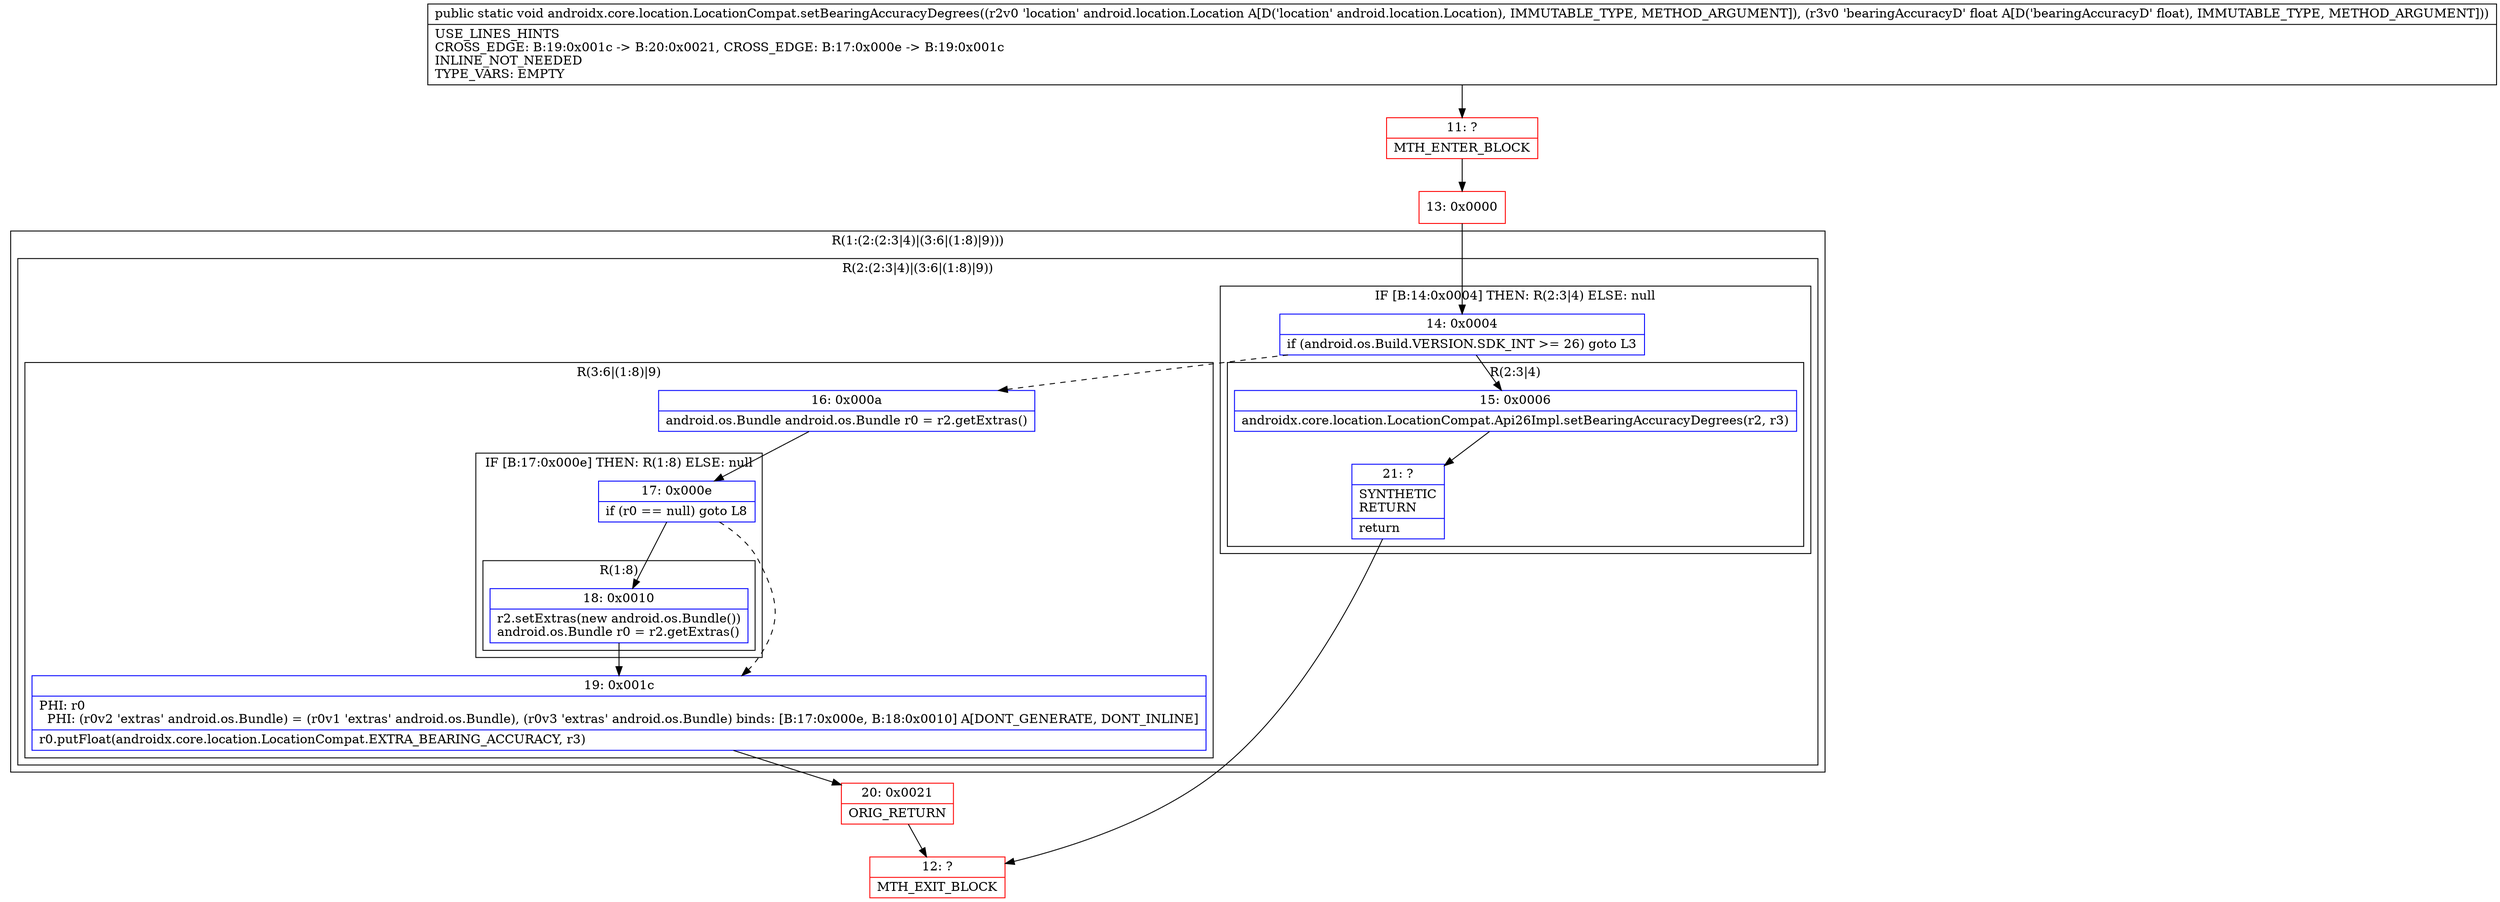 digraph "CFG forandroidx.core.location.LocationCompat.setBearingAccuracyDegrees(Landroid\/location\/Location;F)V" {
subgraph cluster_Region_742960322 {
label = "R(1:(2:(2:3|4)|(3:6|(1:8)|9)))";
node [shape=record,color=blue];
subgraph cluster_Region_998117718 {
label = "R(2:(2:3|4)|(3:6|(1:8)|9))";
node [shape=record,color=blue];
subgraph cluster_IfRegion_3014168 {
label = "IF [B:14:0x0004] THEN: R(2:3|4) ELSE: null";
node [shape=record,color=blue];
Node_14 [shape=record,label="{14\:\ 0x0004|if (android.os.Build.VERSION.SDK_INT \>= 26) goto L3\l}"];
subgraph cluster_Region_1860395169 {
label = "R(2:3|4)";
node [shape=record,color=blue];
Node_15 [shape=record,label="{15\:\ 0x0006|androidx.core.location.LocationCompat.Api26Impl.setBearingAccuracyDegrees(r2, r3)\l}"];
Node_21 [shape=record,label="{21\:\ ?|SYNTHETIC\lRETURN\l|return\l}"];
}
}
subgraph cluster_Region_961990279 {
label = "R(3:6|(1:8)|9)";
node [shape=record,color=blue];
Node_16 [shape=record,label="{16\:\ 0x000a|android.os.Bundle android.os.Bundle r0 = r2.getExtras()\l}"];
subgraph cluster_IfRegion_938691777 {
label = "IF [B:17:0x000e] THEN: R(1:8) ELSE: null";
node [shape=record,color=blue];
Node_17 [shape=record,label="{17\:\ 0x000e|if (r0 == null) goto L8\l}"];
subgraph cluster_Region_428258611 {
label = "R(1:8)";
node [shape=record,color=blue];
Node_18 [shape=record,label="{18\:\ 0x0010|r2.setExtras(new android.os.Bundle())\landroid.os.Bundle r0 = r2.getExtras()\l}"];
}
}
Node_19 [shape=record,label="{19\:\ 0x001c|PHI: r0 \l  PHI: (r0v2 'extras' android.os.Bundle) = (r0v1 'extras' android.os.Bundle), (r0v3 'extras' android.os.Bundle) binds: [B:17:0x000e, B:18:0x0010] A[DONT_GENERATE, DONT_INLINE]\l|r0.putFloat(androidx.core.location.LocationCompat.EXTRA_BEARING_ACCURACY, r3)\l}"];
}
}
}
Node_11 [shape=record,color=red,label="{11\:\ ?|MTH_ENTER_BLOCK\l}"];
Node_13 [shape=record,color=red,label="{13\:\ 0x0000}"];
Node_12 [shape=record,color=red,label="{12\:\ ?|MTH_EXIT_BLOCK\l}"];
Node_20 [shape=record,color=red,label="{20\:\ 0x0021|ORIG_RETURN\l}"];
MethodNode[shape=record,label="{public static void androidx.core.location.LocationCompat.setBearingAccuracyDegrees((r2v0 'location' android.location.Location A[D('location' android.location.Location), IMMUTABLE_TYPE, METHOD_ARGUMENT]), (r3v0 'bearingAccuracyD' float A[D('bearingAccuracyD' float), IMMUTABLE_TYPE, METHOD_ARGUMENT]))  | USE_LINES_HINTS\lCROSS_EDGE: B:19:0x001c \-\> B:20:0x0021, CROSS_EDGE: B:17:0x000e \-\> B:19:0x001c\lINLINE_NOT_NEEDED\lTYPE_VARS: EMPTY\l}"];
MethodNode -> Node_11;Node_14 -> Node_15;
Node_14 -> Node_16[style=dashed];
Node_15 -> Node_21;
Node_21 -> Node_12;
Node_16 -> Node_17;
Node_17 -> Node_18;
Node_17 -> Node_19[style=dashed];
Node_18 -> Node_19;
Node_19 -> Node_20;
Node_11 -> Node_13;
Node_13 -> Node_14;
Node_20 -> Node_12;
}

